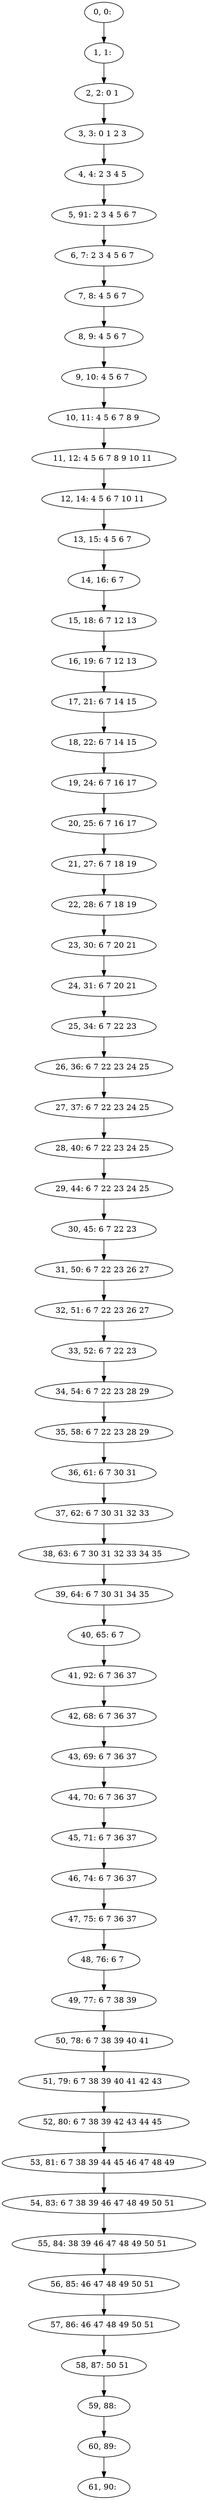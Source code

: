 digraph G {
0[label="0, 0: "];
1[label="1, 1: "];
2[label="2, 2: 0 1 "];
3[label="3, 3: 0 1 2 3 "];
4[label="4, 4: 2 3 4 5 "];
5[label="5, 91: 2 3 4 5 6 7 "];
6[label="6, 7: 2 3 4 5 6 7 "];
7[label="7, 8: 4 5 6 7 "];
8[label="8, 9: 4 5 6 7 "];
9[label="9, 10: 4 5 6 7 "];
10[label="10, 11: 4 5 6 7 8 9 "];
11[label="11, 12: 4 5 6 7 8 9 10 11 "];
12[label="12, 14: 4 5 6 7 10 11 "];
13[label="13, 15: 4 5 6 7 "];
14[label="14, 16: 6 7 "];
15[label="15, 18: 6 7 12 13 "];
16[label="16, 19: 6 7 12 13 "];
17[label="17, 21: 6 7 14 15 "];
18[label="18, 22: 6 7 14 15 "];
19[label="19, 24: 6 7 16 17 "];
20[label="20, 25: 6 7 16 17 "];
21[label="21, 27: 6 7 18 19 "];
22[label="22, 28: 6 7 18 19 "];
23[label="23, 30: 6 7 20 21 "];
24[label="24, 31: 6 7 20 21 "];
25[label="25, 34: 6 7 22 23 "];
26[label="26, 36: 6 7 22 23 24 25 "];
27[label="27, 37: 6 7 22 23 24 25 "];
28[label="28, 40: 6 7 22 23 24 25 "];
29[label="29, 44: 6 7 22 23 24 25 "];
30[label="30, 45: 6 7 22 23 "];
31[label="31, 50: 6 7 22 23 26 27 "];
32[label="32, 51: 6 7 22 23 26 27 "];
33[label="33, 52: 6 7 22 23 "];
34[label="34, 54: 6 7 22 23 28 29 "];
35[label="35, 58: 6 7 22 23 28 29 "];
36[label="36, 61: 6 7 30 31 "];
37[label="37, 62: 6 7 30 31 32 33 "];
38[label="38, 63: 6 7 30 31 32 33 34 35 "];
39[label="39, 64: 6 7 30 31 34 35 "];
40[label="40, 65: 6 7 "];
41[label="41, 92: 6 7 36 37 "];
42[label="42, 68: 6 7 36 37 "];
43[label="43, 69: 6 7 36 37 "];
44[label="44, 70: 6 7 36 37 "];
45[label="45, 71: 6 7 36 37 "];
46[label="46, 74: 6 7 36 37 "];
47[label="47, 75: 6 7 36 37 "];
48[label="48, 76: 6 7 "];
49[label="49, 77: 6 7 38 39 "];
50[label="50, 78: 6 7 38 39 40 41 "];
51[label="51, 79: 6 7 38 39 40 41 42 43 "];
52[label="52, 80: 6 7 38 39 42 43 44 45 "];
53[label="53, 81: 6 7 38 39 44 45 46 47 48 49 "];
54[label="54, 83: 6 7 38 39 46 47 48 49 50 51 "];
55[label="55, 84: 38 39 46 47 48 49 50 51 "];
56[label="56, 85: 46 47 48 49 50 51 "];
57[label="57, 86: 46 47 48 49 50 51 "];
58[label="58, 87: 50 51 "];
59[label="59, 88: "];
60[label="60, 89: "];
61[label="61, 90: "];
0->1 ;
1->2 ;
2->3 ;
3->4 ;
4->5 ;
5->6 ;
6->7 ;
7->8 ;
8->9 ;
9->10 ;
10->11 ;
11->12 ;
12->13 ;
13->14 ;
14->15 ;
15->16 ;
16->17 ;
17->18 ;
18->19 ;
19->20 ;
20->21 ;
21->22 ;
22->23 ;
23->24 ;
24->25 ;
25->26 ;
26->27 ;
27->28 ;
28->29 ;
29->30 ;
30->31 ;
31->32 ;
32->33 ;
33->34 ;
34->35 ;
35->36 ;
36->37 ;
37->38 ;
38->39 ;
39->40 ;
40->41 ;
41->42 ;
42->43 ;
43->44 ;
44->45 ;
45->46 ;
46->47 ;
47->48 ;
48->49 ;
49->50 ;
50->51 ;
51->52 ;
52->53 ;
53->54 ;
54->55 ;
55->56 ;
56->57 ;
57->58 ;
58->59 ;
59->60 ;
60->61 ;
}
